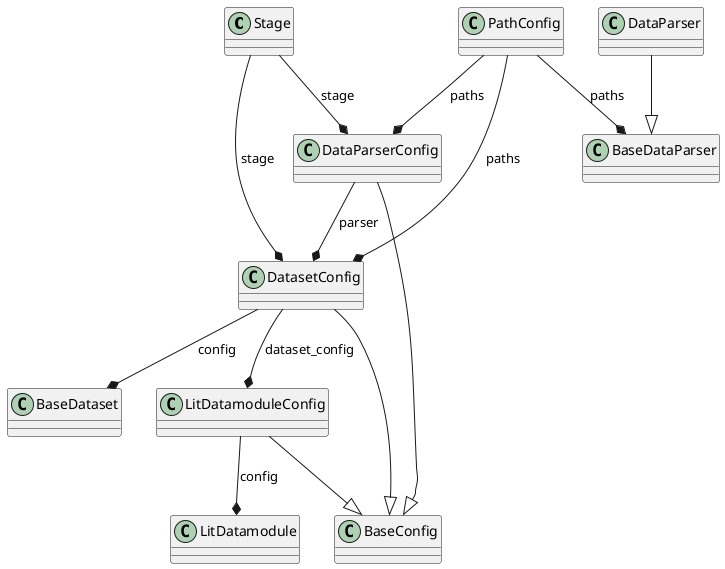 @startuml classes_CustomUnitaj_data_handling
set namespaceSeparator none

' Data Types and Dictionaries (only those with relationships)
class "Stage" as unitraj.datasets.types.Stage {
}

' Base Data Classes
class "BaseDataParser" as unitraj.datasets.base_dataparser.BaseDataParser {
}
class "BaseDataset" as unitraj.datasets.base_dataset.BaseDataset {
}
class "DatasetConfig" as unitraj.datasets.base_dataset.DatasetConfig {
}

' Data Parsers
class "DataParser" as unitraj.datasets.dataparser.DataParser {
}
class "DataParserConfig" as unitraj.datasets.dataparser.DataParserConfig {
}

' Lightning Data Module
class "LitDatamodule" as unitraj.lightning.lit_datamodule.LitDatamodule {
}
class "LitDatamoduleConfig" as unitraj.lightning.lit_datamodule.LitDatamoduleConfig {
}

' Configuration Base Classes
class "BaseConfig" as unitraj.utils.base_config.BaseConfig {
}
class "PathConfig" as unitraj.configs.path_config.PathConfig {
}

' Inheritance relationships
unitraj.datasets.base_dataset.DatasetConfig --|> unitraj.utils.base_config.BaseConfig
unitraj.datasets.dataparser.DataParser --|> unitraj.datasets.base_dataparser.BaseDataParser
unitraj.datasets.dataparser.DataParserConfig --|> unitraj.utils.base_config.BaseConfig
unitraj.lightning.lit_datamodule.LitDatamoduleConfig --|> unitraj.utils.base_config.BaseConfig

' Composition relationships
unitraj.configs.path_config.PathConfig --* unitraj.datasets.base_dataparser.BaseDataParser : paths
unitraj.configs.path_config.PathConfig --* unitraj.datasets.base_dataset.DatasetConfig : paths
unitraj.configs.path_config.PathConfig --* unitraj.datasets.dataparser.DataParserConfig : paths
unitraj.datasets.base_dataset.DatasetConfig --* unitraj.datasets.base_dataset.BaseDataset : config
unitraj.datasets.base_dataset.DatasetConfig --* unitraj.lightning.lit_datamodule.LitDatamoduleConfig : dataset_config
unitraj.datasets.dataparser.DataParserConfig --* unitraj.datasets.base_dataset.DatasetConfig : parser
unitraj.datasets.types.Stage --* unitraj.datasets.base_dataset.DatasetConfig : stage
unitraj.datasets.types.Stage --* unitraj.datasets.dataparser.DataParserConfig : stage
unitraj.lightning.lit_datamodule.LitDatamoduleConfig --* unitraj.lightning.lit_datamodule.LitDatamodule : config

@enduml
